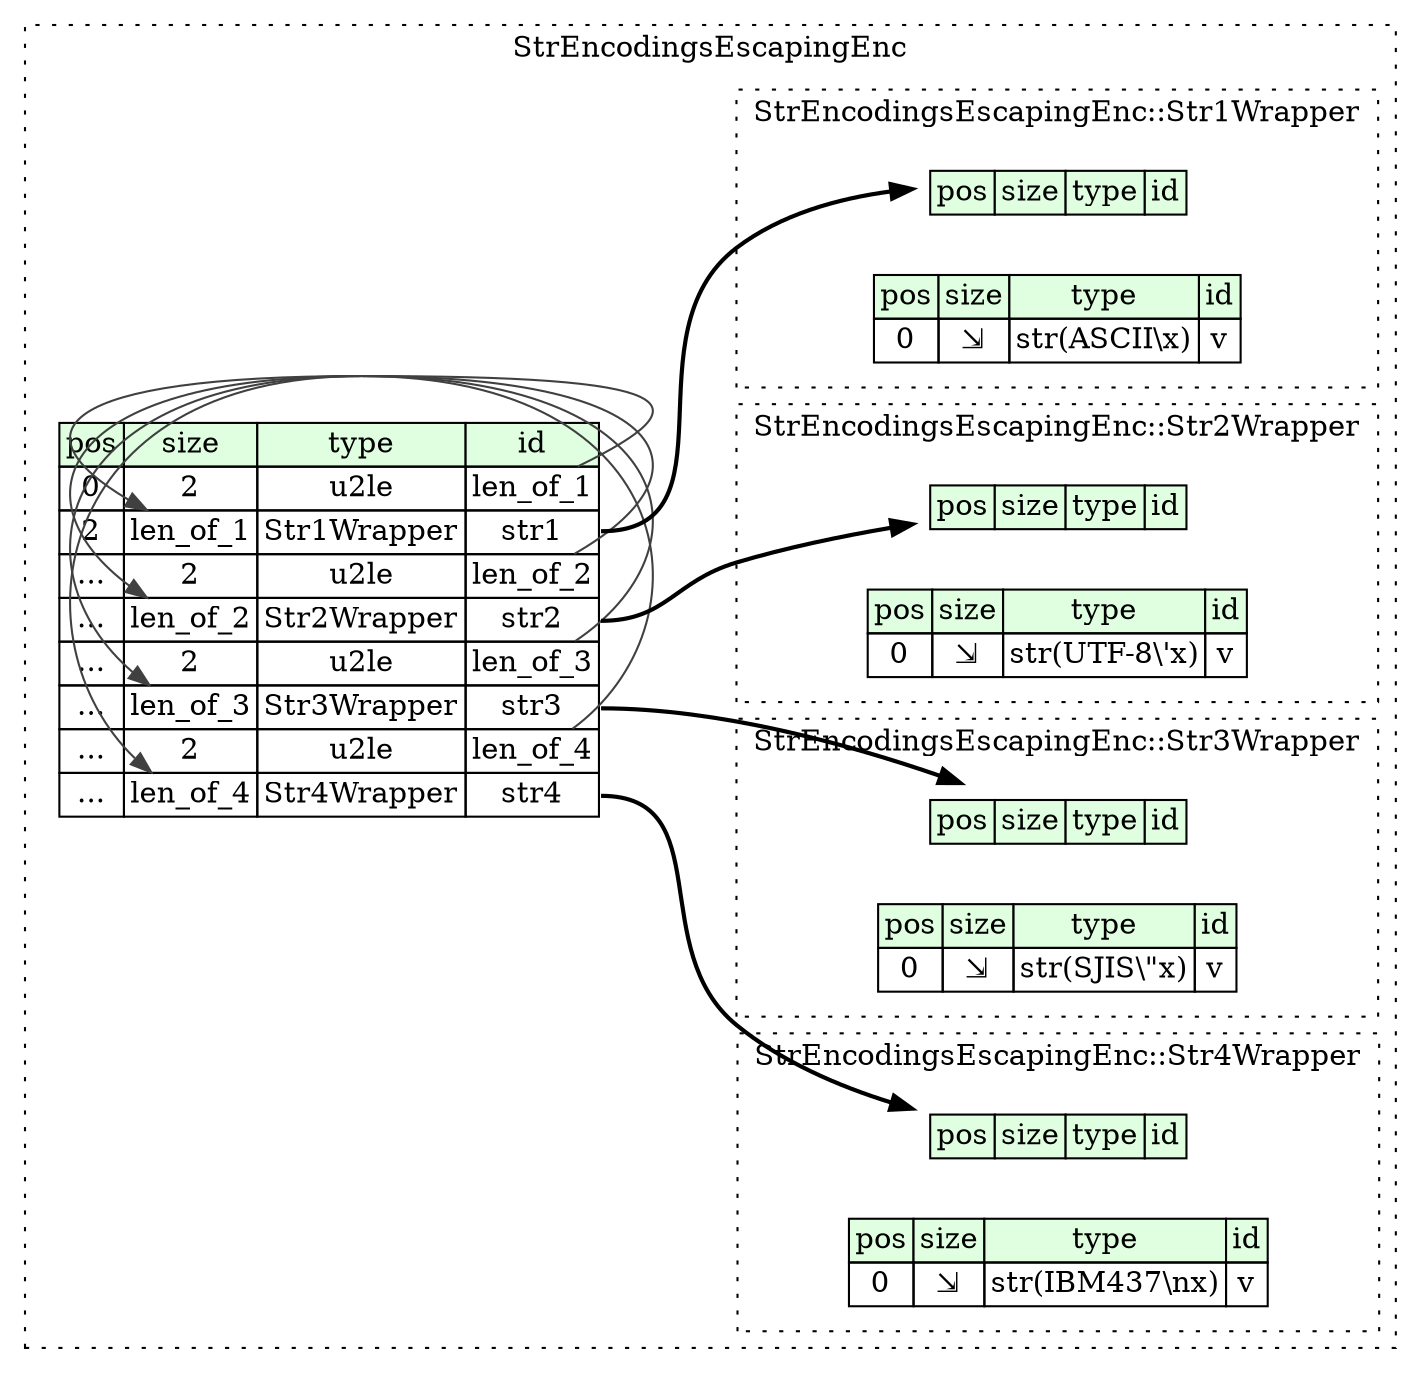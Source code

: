 digraph {
	rankdir=LR;
	node [shape=plaintext];
	subgraph cluster__str_encodings_escaping_enc {
		label="StrEncodingsEscapingEnc";
		graph[style=dotted];

		str_encodings_escaping_enc__seq [label=<<TABLE BORDER="0" CELLBORDER="1" CELLSPACING="0">
			<TR><TD BGCOLOR="#E0FFE0">pos</TD><TD BGCOLOR="#E0FFE0">size</TD><TD BGCOLOR="#E0FFE0">type</TD><TD BGCOLOR="#E0FFE0">id</TD></TR>
			<TR><TD PORT="len_of_1_pos">0</TD><TD PORT="len_of_1_size">2</TD><TD>u2le</TD><TD PORT="len_of_1_type">len_of_1</TD></TR>
			<TR><TD PORT="str1_pos">2</TD><TD PORT="str1_size">len_of_1</TD><TD>Str1Wrapper</TD><TD PORT="str1_type">str1</TD></TR>
			<TR><TD PORT="len_of_2_pos">...</TD><TD PORT="len_of_2_size">2</TD><TD>u2le</TD><TD PORT="len_of_2_type">len_of_2</TD></TR>
			<TR><TD PORT="str2_pos">...</TD><TD PORT="str2_size">len_of_2</TD><TD>Str2Wrapper</TD><TD PORT="str2_type">str2</TD></TR>
			<TR><TD PORT="len_of_3_pos">...</TD><TD PORT="len_of_3_size">2</TD><TD>u2le</TD><TD PORT="len_of_3_type">len_of_3</TD></TR>
			<TR><TD PORT="str3_pos">...</TD><TD PORT="str3_size">len_of_3</TD><TD>Str3Wrapper</TD><TD PORT="str3_type">str3</TD></TR>
			<TR><TD PORT="len_of_4_pos">...</TD><TD PORT="len_of_4_size">2</TD><TD>u2le</TD><TD PORT="len_of_4_type">len_of_4</TD></TR>
			<TR><TD PORT="str4_pos">...</TD><TD PORT="str4_size">len_of_4</TD><TD>Str4Wrapper</TD><TD PORT="str4_type">str4</TD></TR>
		</TABLE>>];
		subgraph cluster__str1_wrapper {
			label="StrEncodingsEscapingEnc::Str1Wrapper";
			graph[style=dotted];

			str1_wrapper__seq [label=<<TABLE BORDER="0" CELLBORDER="1" CELLSPACING="0">
				<TR><TD BGCOLOR="#E0FFE0">pos</TD><TD BGCOLOR="#E0FFE0">size</TD><TD BGCOLOR="#E0FFE0">type</TD><TD BGCOLOR="#E0FFE0">id</TD></TR>
			</TABLE>>];
			str1_wrapper__inst__v [label=<<TABLE BORDER="0" CELLBORDER="1" CELLSPACING="0">
				<TR><TD BGCOLOR="#E0FFE0">pos</TD><TD BGCOLOR="#E0FFE0">size</TD><TD BGCOLOR="#E0FFE0">type</TD><TD BGCOLOR="#E0FFE0">id</TD></TR>
				<TR><TD PORT="v_pos">0</TD><TD PORT="v_size">⇲</TD><TD>str(ASCII\\x)</TD><TD PORT="v_type">v</TD></TR>
			</TABLE>>];
		}
		subgraph cluster__str2_wrapper {
			label="StrEncodingsEscapingEnc::Str2Wrapper";
			graph[style=dotted];

			str2_wrapper__seq [label=<<TABLE BORDER="0" CELLBORDER="1" CELLSPACING="0">
				<TR><TD BGCOLOR="#E0FFE0">pos</TD><TD BGCOLOR="#E0FFE0">size</TD><TD BGCOLOR="#E0FFE0">type</TD><TD BGCOLOR="#E0FFE0">id</TD></TR>
			</TABLE>>];
			str2_wrapper__inst__v [label=<<TABLE BORDER="0" CELLBORDER="1" CELLSPACING="0">
				<TR><TD BGCOLOR="#E0FFE0">pos</TD><TD BGCOLOR="#E0FFE0">size</TD><TD BGCOLOR="#E0FFE0">type</TD><TD BGCOLOR="#E0FFE0">id</TD></TR>
				<TR><TD PORT="v_pos">0</TD><TD PORT="v_size">⇲</TD><TD>str(UTF-8\'x)</TD><TD PORT="v_type">v</TD></TR>
			</TABLE>>];
		}
		subgraph cluster__str3_wrapper {
			label="StrEncodingsEscapingEnc::Str3Wrapper";
			graph[style=dotted];

			str3_wrapper__seq [label=<<TABLE BORDER="0" CELLBORDER="1" CELLSPACING="0">
				<TR><TD BGCOLOR="#E0FFE0">pos</TD><TD BGCOLOR="#E0FFE0">size</TD><TD BGCOLOR="#E0FFE0">type</TD><TD BGCOLOR="#E0FFE0">id</TD></TR>
			</TABLE>>];
			str3_wrapper__inst__v [label=<<TABLE BORDER="0" CELLBORDER="1" CELLSPACING="0">
				<TR><TD BGCOLOR="#E0FFE0">pos</TD><TD BGCOLOR="#E0FFE0">size</TD><TD BGCOLOR="#E0FFE0">type</TD><TD BGCOLOR="#E0FFE0">id</TD></TR>
				<TR><TD PORT="v_pos">0</TD><TD PORT="v_size">⇲</TD><TD>str(SJIS\"x)</TD><TD PORT="v_type">v</TD></TR>
			</TABLE>>];
		}
		subgraph cluster__str4_wrapper {
			label="StrEncodingsEscapingEnc::Str4Wrapper";
			graph[style=dotted];

			str4_wrapper__seq [label=<<TABLE BORDER="0" CELLBORDER="1" CELLSPACING="0">
				<TR><TD BGCOLOR="#E0FFE0">pos</TD><TD BGCOLOR="#E0FFE0">size</TD><TD BGCOLOR="#E0FFE0">type</TD><TD BGCOLOR="#E0FFE0">id</TD></TR>
			</TABLE>>];
			str4_wrapper__inst__v [label=<<TABLE BORDER="0" CELLBORDER="1" CELLSPACING="0">
				<TR><TD BGCOLOR="#E0FFE0">pos</TD><TD BGCOLOR="#E0FFE0">size</TD><TD BGCOLOR="#E0FFE0">type</TD><TD BGCOLOR="#E0FFE0">id</TD></TR>
				<TR><TD PORT="v_pos">0</TD><TD PORT="v_size">⇲</TD><TD>str(IBM437\nx)</TD><TD PORT="v_type">v</TD></TR>
			</TABLE>>];
		}
	}
	str_encodings_escaping_enc__seq:len_of_1_type -> str_encodings_escaping_enc__seq:str1_size [color="#404040"];
	str_encodings_escaping_enc__seq:str1_type -> str1_wrapper__seq [style=bold];
	str_encodings_escaping_enc__seq:len_of_2_type -> str_encodings_escaping_enc__seq:str2_size [color="#404040"];
	str_encodings_escaping_enc__seq:str2_type -> str2_wrapper__seq [style=bold];
	str_encodings_escaping_enc__seq:len_of_3_type -> str_encodings_escaping_enc__seq:str3_size [color="#404040"];
	str_encodings_escaping_enc__seq:str3_type -> str3_wrapper__seq [style=bold];
	str_encodings_escaping_enc__seq:len_of_4_type -> str_encodings_escaping_enc__seq:str4_size [color="#404040"];
	str_encodings_escaping_enc__seq:str4_type -> str4_wrapper__seq [style=bold];
}
